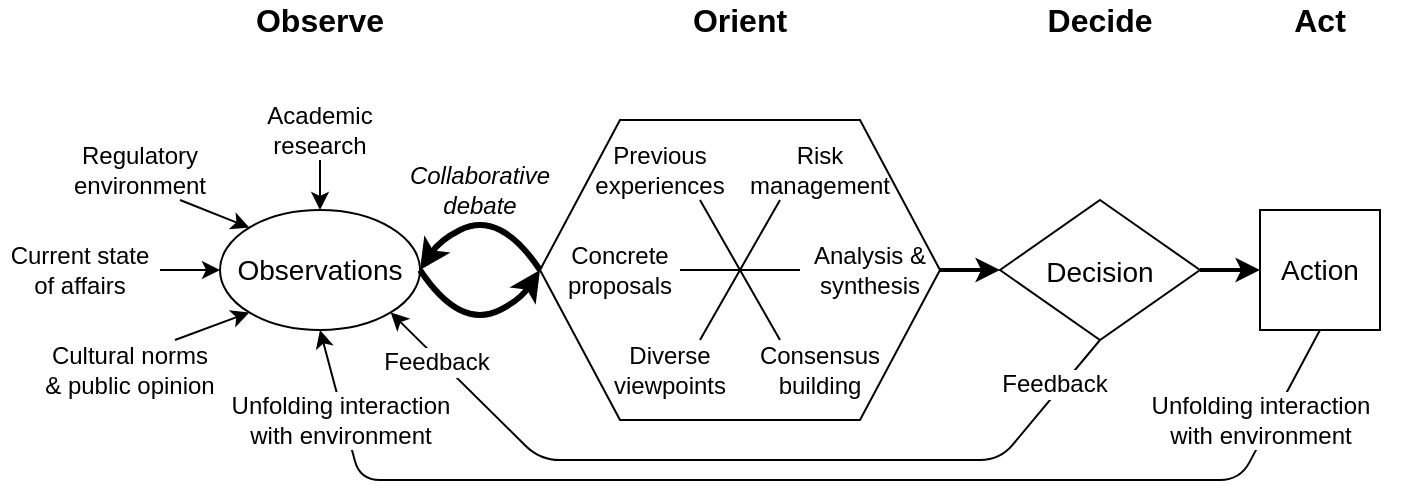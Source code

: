 <mxfile version="13.7.9" type="device"><diagram id="HVAMdCWFJP8L4cUW8Vpn" name="Page-1"><mxGraphModel dx="648" dy="343" grid="1" gridSize="10" guides="1" tooltips="1" connect="1" arrows="1" fold="1" page="1" pageScale="1" pageWidth="850" pageHeight="1100" math="0" shadow="0"><root><mxCell id="0"/><mxCell id="1" parent="0"/><mxCell id="NmX_NDQQ8Z_-BuitTcs1-1" value="Observations" style="ellipse;whiteSpace=wrap;html=1;fontSize=14;" parent="1" vertex="1"><mxGeometry x="140" y="155" width="100" height="60" as="geometry"/></mxCell><mxCell id="NmX_NDQQ8Z_-BuitTcs1-2" value="Observe" style="text;html=1;strokeColor=none;fillColor=none;align=center;verticalAlign=middle;whiteSpace=wrap;rounded=0;fontSize=16;fontStyle=1" parent="1" vertex="1"><mxGeometry x="150" y="50" width="80" height="20" as="geometry"/></mxCell><mxCell id="NmX_NDQQ8Z_-BuitTcs1-3" value="Orient" style="text;html=1;strokeColor=none;fillColor=none;align=center;verticalAlign=middle;whiteSpace=wrap;rounded=0;fontSize=16;fontStyle=1" parent="1" vertex="1"><mxGeometry x="360" y="50" width="80" height="20" as="geometry"/></mxCell><mxCell id="NmX_NDQQ8Z_-BuitTcs1-4" value="Decide" style="text;html=1;strokeColor=none;fillColor=none;align=center;verticalAlign=middle;whiteSpace=wrap;rounded=0;fontSize=16;fontStyle=1" parent="1" vertex="1"><mxGeometry x="540" y="50" width="80" height="20" as="geometry"/></mxCell><mxCell id="NmX_NDQQ8Z_-BuitTcs1-5" value="Act" style="text;html=1;strokeColor=none;fillColor=none;align=center;verticalAlign=middle;whiteSpace=wrap;rounded=0;fontSize=16;fontStyle=1" parent="1" vertex="1"><mxGeometry x="650" y="50" width="80" height="20" as="geometry"/></mxCell><mxCell id="NmX_NDQQ8Z_-BuitTcs1-11" style="edgeStyle=orthogonalEdgeStyle;rounded=0;orthogonalLoop=1;jettySize=auto;html=1;exitX=1;exitY=0.5;exitDx=0;exitDy=0;entryX=0;entryY=0.5;entryDx=0;entryDy=0;strokeWidth=2;fontSize=14;" parent="1" source="NmX_NDQQ8Z_-BuitTcs1-6" target="NmX_NDQQ8Z_-BuitTcs1-7" edge="1"><mxGeometry relative="1" as="geometry"/></mxCell><mxCell id="NmX_NDQQ8Z_-BuitTcs1-6" value="&lt;font style=&quot;font-size: 14px&quot;&gt;Decision&lt;/font&gt;" style="rhombus;whiteSpace=wrap;html=1;fontSize=16;" parent="1" vertex="1"><mxGeometry x="530" y="150" width="100" height="70" as="geometry"/></mxCell><mxCell id="NmX_NDQQ8Z_-BuitTcs1-7" value="Action" style="whiteSpace=wrap;html=1;aspect=fixed;fontSize=14;" parent="1" vertex="1"><mxGeometry x="660" y="155" width="60" height="60" as="geometry"/></mxCell><mxCell id="NmX_NDQQ8Z_-BuitTcs1-8" value="" style="shape=hexagon;perimeter=hexagonPerimeter2;whiteSpace=wrap;html=1;fixedSize=1;fontSize=14;size=40;" parent="1" vertex="1"><mxGeometry x="300" y="110" width="200" height="150" as="geometry"/></mxCell><mxCell id="NmX_NDQQ8Z_-BuitTcs1-9" value="" style="endArrow=classic;html=1;fontSize=14;exitX=1;exitY=0.5;exitDx=0;exitDy=0;entryX=0;entryY=0.5;entryDx=0;entryDy=0;strokeWidth=3;curved=1;" parent="1" source="NmX_NDQQ8Z_-BuitTcs1-1" target="NmX_NDQQ8Z_-BuitTcs1-8" edge="1"><mxGeometry width="50" height="50" relative="1" as="geometry"><mxPoint x="400" y="290" as="sourcePoint"/><mxPoint x="450" y="240" as="targetPoint"/><Array as="points"><mxPoint x="250" y="200"/><mxPoint x="270" y="210"/><mxPoint x="290" y="200"/></Array></mxGeometry></mxCell><mxCell id="NmX_NDQQ8Z_-BuitTcs1-10" value="" style="endArrow=classic;html=1;fontSize=14;exitX=1;exitY=0.5;exitDx=0;exitDy=0;entryX=0;entryY=0.5;entryDx=0;entryDy=0;strokeWidth=2;" parent="1" source="NmX_NDQQ8Z_-BuitTcs1-8" target="NmX_NDQQ8Z_-BuitTcs1-6" edge="1"><mxGeometry width="50" height="50" relative="1" as="geometry"><mxPoint x="270" y="195" as="sourcePoint"/><mxPoint x="330" y="195" as="targetPoint"/></mxGeometry></mxCell><mxCell id="NmX_NDQQ8Z_-BuitTcs1-13" value="" style="endArrow=classic;html=1;strokeWidth=1;fontSize=14;exitX=0.5;exitY=1;exitDx=0;exitDy=0;entryX=1;entryY=1;entryDx=0;entryDy=0;" parent="1" source="NmX_NDQQ8Z_-BuitTcs1-6" target="NmX_NDQQ8Z_-BuitTcs1-1" edge="1"><mxGeometry width="50" height="50" relative="1" as="geometry"><mxPoint x="190" y="350" as="sourcePoint"/><mxPoint x="240" y="300" as="targetPoint"/><Array as="points"><mxPoint x="530" y="280"/><mxPoint x="300" y="280"/></Array></mxGeometry></mxCell><mxCell id="NmX_NDQQ8Z_-BuitTcs1-38" value="Feedback" style="edgeLabel;html=1;align=center;verticalAlign=middle;resizable=0;points=[];fontSize=12;" parent="NmX_NDQQ8Z_-BuitTcs1-13" vertex="1" connectable="0"><mxGeometry x="0.849" y="1" relative="1" as="geometry"><mxPoint x="1.49" y="2.35" as="offset"/></mxGeometry></mxCell><mxCell id="NmX_NDQQ8Z_-BuitTcs1-16" value="" style="endArrow=classic;html=1;strokeWidth=1;fontSize=14;exitX=0.5;exitY=1;exitDx=0;exitDy=0;entryX=0.5;entryY=1;entryDx=0;entryDy=0;" parent="1" source="NmX_NDQQ8Z_-BuitTcs1-7" target="NmX_NDQQ8Z_-BuitTcs1-1" edge="1"><mxGeometry width="50" height="50" relative="1" as="geometry"><mxPoint x="290" y="390" as="sourcePoint"/><mxPoint x="340" y="340" as="targetPoint"/><Array as="points"><mxPoint x="650" y="290"/><mxPoint x="210" y="290"/></Array></mxGeometry></mxCell><mxCell id="NmX_NDQQ8Z_-BuitTcs1-37" value="Unfolding interaction&lt;br&gt;with environment" style="edgeLabel;html=1;align=center;verticalAlign=middle;resizable=0;points=[];fontSize=12;" parent="NmX_NDQQ8Z_-BuitTcs1-16" vertex="1" connectable="0"><mxGeometry x="0.883" y="1" relative="1" as="geometry"><mxPoint x="1.87" y="10.64" as="offset"/></mxGeometry></mxCell><mxCell id="NmX_NDQQ8Z_-BuitTcs1-19" value="Risk management" style="text;html=1;strokeColor=none;fillColor=none;align=center;verticalAlign=middle;whiteSpace=wrap;rounded=0;fontSize=12;" parent="1" vertex="1"><mxGeometry x="400" y="120" width="80" height="30" as="geometry"/></mxCell><mxCell id="NmX_NDQQ8Z_-BuitTcs1-20" value="Diverse viewpoints" style="text;html=1;strokeColor=none;fillColor=none;align=center;verticalAlign=middle;whiteSpace=wrap;rounded=0;fontSize=12;" parent="1" vertex="1"><mxGeometry x="330" y="220" width="70" height="30" as="geometry"/></mxCell><mxCell id="NmX_NDQQ8Z_-BuitTcs1-21" value="Consensus building" style="text;html=1;strokeColor=none;fillColor=none;align=center;verticalAlign=middle;whiteSpace=wrap;rounded=0;fontSize=12;" parent="1" vertex="1"><mxGeometry x="400" y="220" width="80" height="30" as="geometry"/></mxCell><mxCell id="NmX_NDQQ8Z_-BuitTcs1-22" value="Previous&lt;br&gt;experiences" style="text;html=1;strokeColor=none;fillColor=none;align=center;verticalAlign=middle;whiteSpace=wrap;rounded=0;fontSize=12;" parent="1" vertex="1"><mxGeometry x="320" y="120" width="80" height="30" as="geometry"/></mxCell><mxCell id="NmX_NDQQ8Z_-BuitTcs1-23" value="Analysis &amp;amp; synthesis" style="text;html=1;strokeColor=none;fillColor=none;align=center;verticalAlign=middle;whiteSpace=wrap;rounded=0;fontSize=12;" parent="1" vertex="1"><mxGeometry x="430" y="170" width="70" height="30" as="geometry"/></mxCell><mxCell id="NmX_NDQQ8Z_-BuitTcs1-24" value="Concrete proposals" style="text;html=1;strokeColor=none;fillColor=none;align=center;verticalAlign=middle;whiteSpace=wrap;rounded=0;fontSize=12;" parent="1" vertex="1"><mxGeometry x="310" y="170" width="60" height="30" as="geometry"/></mxCell><mxCell id="NmX_NDQQ8Z_-BuitTcs1-25" value="" style="endArrow=none;html=1;strokeWidth=1;fontSize=12;entryX=0.25;entryY=1;entryDx=0;entryDy=0;" parent="1" target="NmX_NDQQ8Z_-BuitTcs1-19" edge="1"><mxGeometry width="50" height="50" relative="1" as="geometry"><mxPoint x="380" y="220" as="sourcePoint"/><mxPoint x="430" y="170" as="targetPoint"/></mxGeometry></mxCell><mxCell id="NmX_NDQQ8Z_-BuitTcs1-27" value="" style="endArrow=none;html=1;strokeWidth=1;fontSize=12;entryX=0;entryY=0.5;entryDx=0;entryDy=0;exitX=1;exitY=0.5;exitDx=0;exitDy=0;" parent="1" source="NmX_NDQQ8Z_-BuitTcs1-24" target="NmX_NDQQ8Z_-BuitTcs1-23" edge="1"><mxGeometry width="50" height="50" relative="1" as="geometry"><mxPoint x="270" y="360" as="sourcePoint"/><mxPoint x="320" y="310" as="targetPoint"/></mxGeometry></mxCell><mxCell id="NmX_NDQQ8Z_-BuitTcs1-29" style="edgeStyle=orthogonalEdgeStyle;rounded=1;orthogonalLoop=1;jettySize=auto;html=1;entryX=0.5;entryY=0;entryDx=0;entryDy=0;strokeWidth=1;fontSize=12;" parent="1" source="NmX_NDQQ8Z_-BuitTcs1-28" target="NmX_NDQQ8Z_-BuitTcs1-1" edge="1"><mxGeometry relative="1" as="geometry"/></mxCell><mxCell id="NmX_NDQQ8Z_-BuitTcs1-28" value="Academic research" style="text;html=1;strokeColor=none;fillColor=none;align=center;verticalAlign=middle;whiteSpace=wrap;rounded=0;fontSize=12;" parent="1" vertex="1"><mxGeometry x="150" y="100" width="80" height="30" as="geometry"/></mxCell><mxCell id="NmX_NDQQ8Z_-BuitTcs1-30" value="Regulatory environment" style="text;html=1;strokeColor=none;fillColor=none;align=center;verticalAlign=middle;whiteSpace=wrap;rounded=0;fontSize=12;" parent="1" vertex="1"><mxGeometry x="60" y="120" width="80" height="30" as="geometry"/></mxCell><mxCell id="NmX_NDQQ8Z_-BuitTcs1-31" value="Current state of affairs" style="text;html=1;strokeColor=none;fillColor=none;align=center;verticalAlign=middle;whiteSpace=wrap;rounded=0;fontSize=12;" parent="1" vertex="1"><mxGeometry x="30" y="170" width="80" height="30" as="geometry"/></mxCell><mxCell id="NmX_NDQQ8Z_-BuitTcs1-32" value="Cultural norms&lt;br&gt;&amp;amp; public opinion" style="text;html=1;strokeColor=none;fillColor=none;align=center;verticalAlign=middle;whiteSpace=wrap;rounded=0;fontSize=12;" parent="1" vertex="1"><mxGeometry x="50" y="220" width="90" height="30" as="geometry"/></mxCell><mxCell id="NmX_NDQQ8Z_-BuitTcs1-34" value="" style="endArrow=classic;html=1;strokeWidth=1;fontSize=12;exitX=0.75;exitY=0;exitDx=0;exitDy=0;entryX=0;entryY=1;entryDx=0;entryDy=0;" parent="1" source="NmX_NDQQ8Z_-BuitTcs1-32" target="NmX_NDQQ8Z_-BuitTcs1-1" edge="1"><mxGeometry width="50" height="50" relative="1" as="geometry"><mxPoint x="320" y="150" as="sourcePoint"/><mxPoint x="370" y="100" as="targetPoint"/></mxGeometry></mxCell><mxCell id="NmX_NDQQ8Z_-BuitTcs1-35" value="" style="endArrow=classic;html=1;strokeWidth=1;fontSize=12;exitX=1;exitY=0.5;exitDx=0;exitDy=0;entryX=0;entryY=0.5;entryDx=0;entryDy=0;" parent="1" source="NmX_NDQQ8Z_-BuitTcs1-31" target="NmX_NDQQ8Z_-BuitTcs1-1" edge="1"><mxGeometry width="50" height="50" relative="1" as="geometry"><mxPoint x="320" y="150" as="sourcePoint"/><mxPoint x="370" y="100" as="targetPoint"/></mxGeometry></mxCell><mxCell id="NmX_NDQQ8Z_-BuitTcs1-36" value="" style="endArrow=classic;html=1;strokeWidth=1;fontSize=12;exitX=0.75;exitY=1;exitDx=0;exitDy=0;entryX=0;entryY=0;entryDx=0;entryDy=0;" parent="1" source="NmX_NDQQ8Z_-BuitTcs1-30" target="NmX_NDQQ8Z_-BuitTcs1-1" edge="1"><mxGeometry width="50" height="50" relative="1" as="geometry"><mxPoint x="320" y="150" as="sourcePoint"/><mxPoint x="370" y="100" as="targetPoint"/></mxGeometry></mxCell><mxCell id="ECJYzTHfuZ3X9T6NNRA2-1" value="Feedback" style="edgeLabel;html=1;align=center;verticalAlign=middle;resizable=0;points=[];fontSize=12;" parent="1" vertex="1" connectable="0"><mxGeometry x="569.999" y="230.002" as="geometry"><mxPoint x="-13" y="12" as="offset"/></mxGeometry></mxCell><mxCell id="ECJYzTHfuZ3X9T6NNRA2-2" value="Unfolding interaction&lt;br&gt;with environment" style="edgeLabel;html=1;align=center;verticalAlign=middle;resizable=0;points=[];fontSize=12;" parent="1" vertex="1" connectable="0"><mxGeometry x="660.001" y="259.999" as="geometry"/></mxCell><mxCell id="uJ1Agdt8wBpSWOkoNgPa-1" value="" style="endArrow=none;html=1;strokeWidth=1;fontSize=12;entryX=0.75;entryY=1;entryDx=0;entryDy=0;exitX=0.25;exitY=0;exitDx=0;exitDy=0;" parent="1" source="NmX_NDQQ8Z_-BuitTcs1-21" target="NmX_NDQQ8Z_-BuitTcs1-22" edge="1"><mxGeometry width="50" height="50" relative="1" as="geometry"><mxPoint x="390" y="230" as="sourcePoint"/><mxPoint x="430" y="160" as="targetPoint"/></mxGeometry></mxCell><mxCell id="tP0aNlAoNtivIlwYEWOC-1" value="" style="endArrow=classic;html=1;exitX=0;exitY=0.5;exitDx=0;exitDy=0;entryX=1;entryY=0.5;entryDx=0;entryDy=0;strokeWidth=3;curved=1;" parent="1" source="NmX_NDQQ8Z_-BuitTcs1-8" target="NmX_NDQQ8Z_-BuitTcs1-1" edge="1"><mxGeometry width="50" height="50" relative="1" as="geometry"><mxPoint x="340" y="230" as="sourcePoint"/><mxPoint x="390" y="180" as="targetPoint"/><Array as="points"><mxPoint x="290" y="170"/><mxPoint x="270" y="160"/><mxPoint x="250" y="170"/></Array></mxGeometry></mxCell><mxCell id="tP0aNlAoNtivIlwYEWOC-2" value="Collaborative debate" style="text;html=1;strokeColor=none;fillColor=none;align=center;verticalAlign=middle;whiteSpace=wrap;rounded=0;fontSize=12;fontStyle=2" parent="1" vertex="1"><mxGeometry x="230" y="130" width="80" height="30" as="geometry"/></mxCell></root></mxGraphModel></diagram></mxfile>